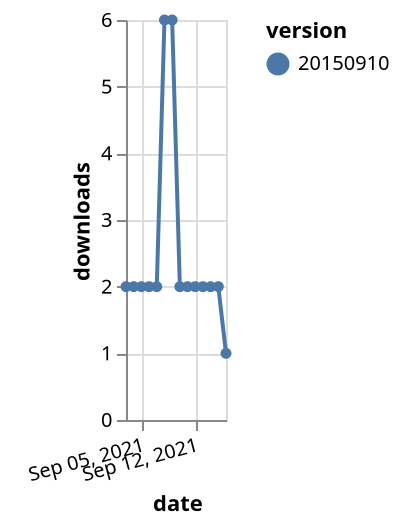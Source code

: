 {"$schema": "https://vega.github.io/schema/vega-lite/v5.json", "description": "A simple bar chart with embedded data.", "data": {"values": [{"date": "2021-09-03", "total": 2500, "delta": 2, "version": "20150910"}, {"date": "2021-09-04", "total": 2502, "delta": 2, "version": "20150910"}, {"date": "2021-09-05", "total": 2504, "delta": 2, "version": "20150910"}, {"date": "2021-09-06", "total": 2506, "delta": 2, "version": "20150910"}, {"date": "2021-09-07", "total": 2508, "delta": 2, "version": "20150910"}, {"date": "2021-09-08", "total": 2514, "delta": 6, "version": "20150910"}, {"date": "2021-09-09", "total": 2520, "delta": 6, "version": "20150910"}, {"date": "2021-09-10", "total": 2522, "delta": 2, "version": "20150910"}, {"date": "2021-09-11", "total": 2524, "delta": 2, "version": "20150910"}, {"date": "2021-09-12", "total": 2526, "delta": 2, "version": "20150910"}, {"date": "2021-09-13", "total": 2528, "delta": 2, "version": "20150910"}, {"date": "2021-09-14", "total": 2530, "delta": 2, "version": "20150910"}, {"date": "2021-09-15", "total": 2532, "delta": 2, "version": "20150910"}, {"date": "2021-09-16", "total": 2533, "delta": 1, "version": "20150910"}]}, "width": "container", "mark": {"type": "line", "point": {"filled": true}}, "encoding": {"x": {"field": "date", "type": "temporal", "timeUnit": "yearmonthdate", "title": "date", "axis": {"labelAngle": -15}}, "y": {"field": "delta", "type": "quantitative", "title": "downloads"}, "color": {"field": "version", "type": "nominal"}, "tooltip": {"field": "delta"}}}
